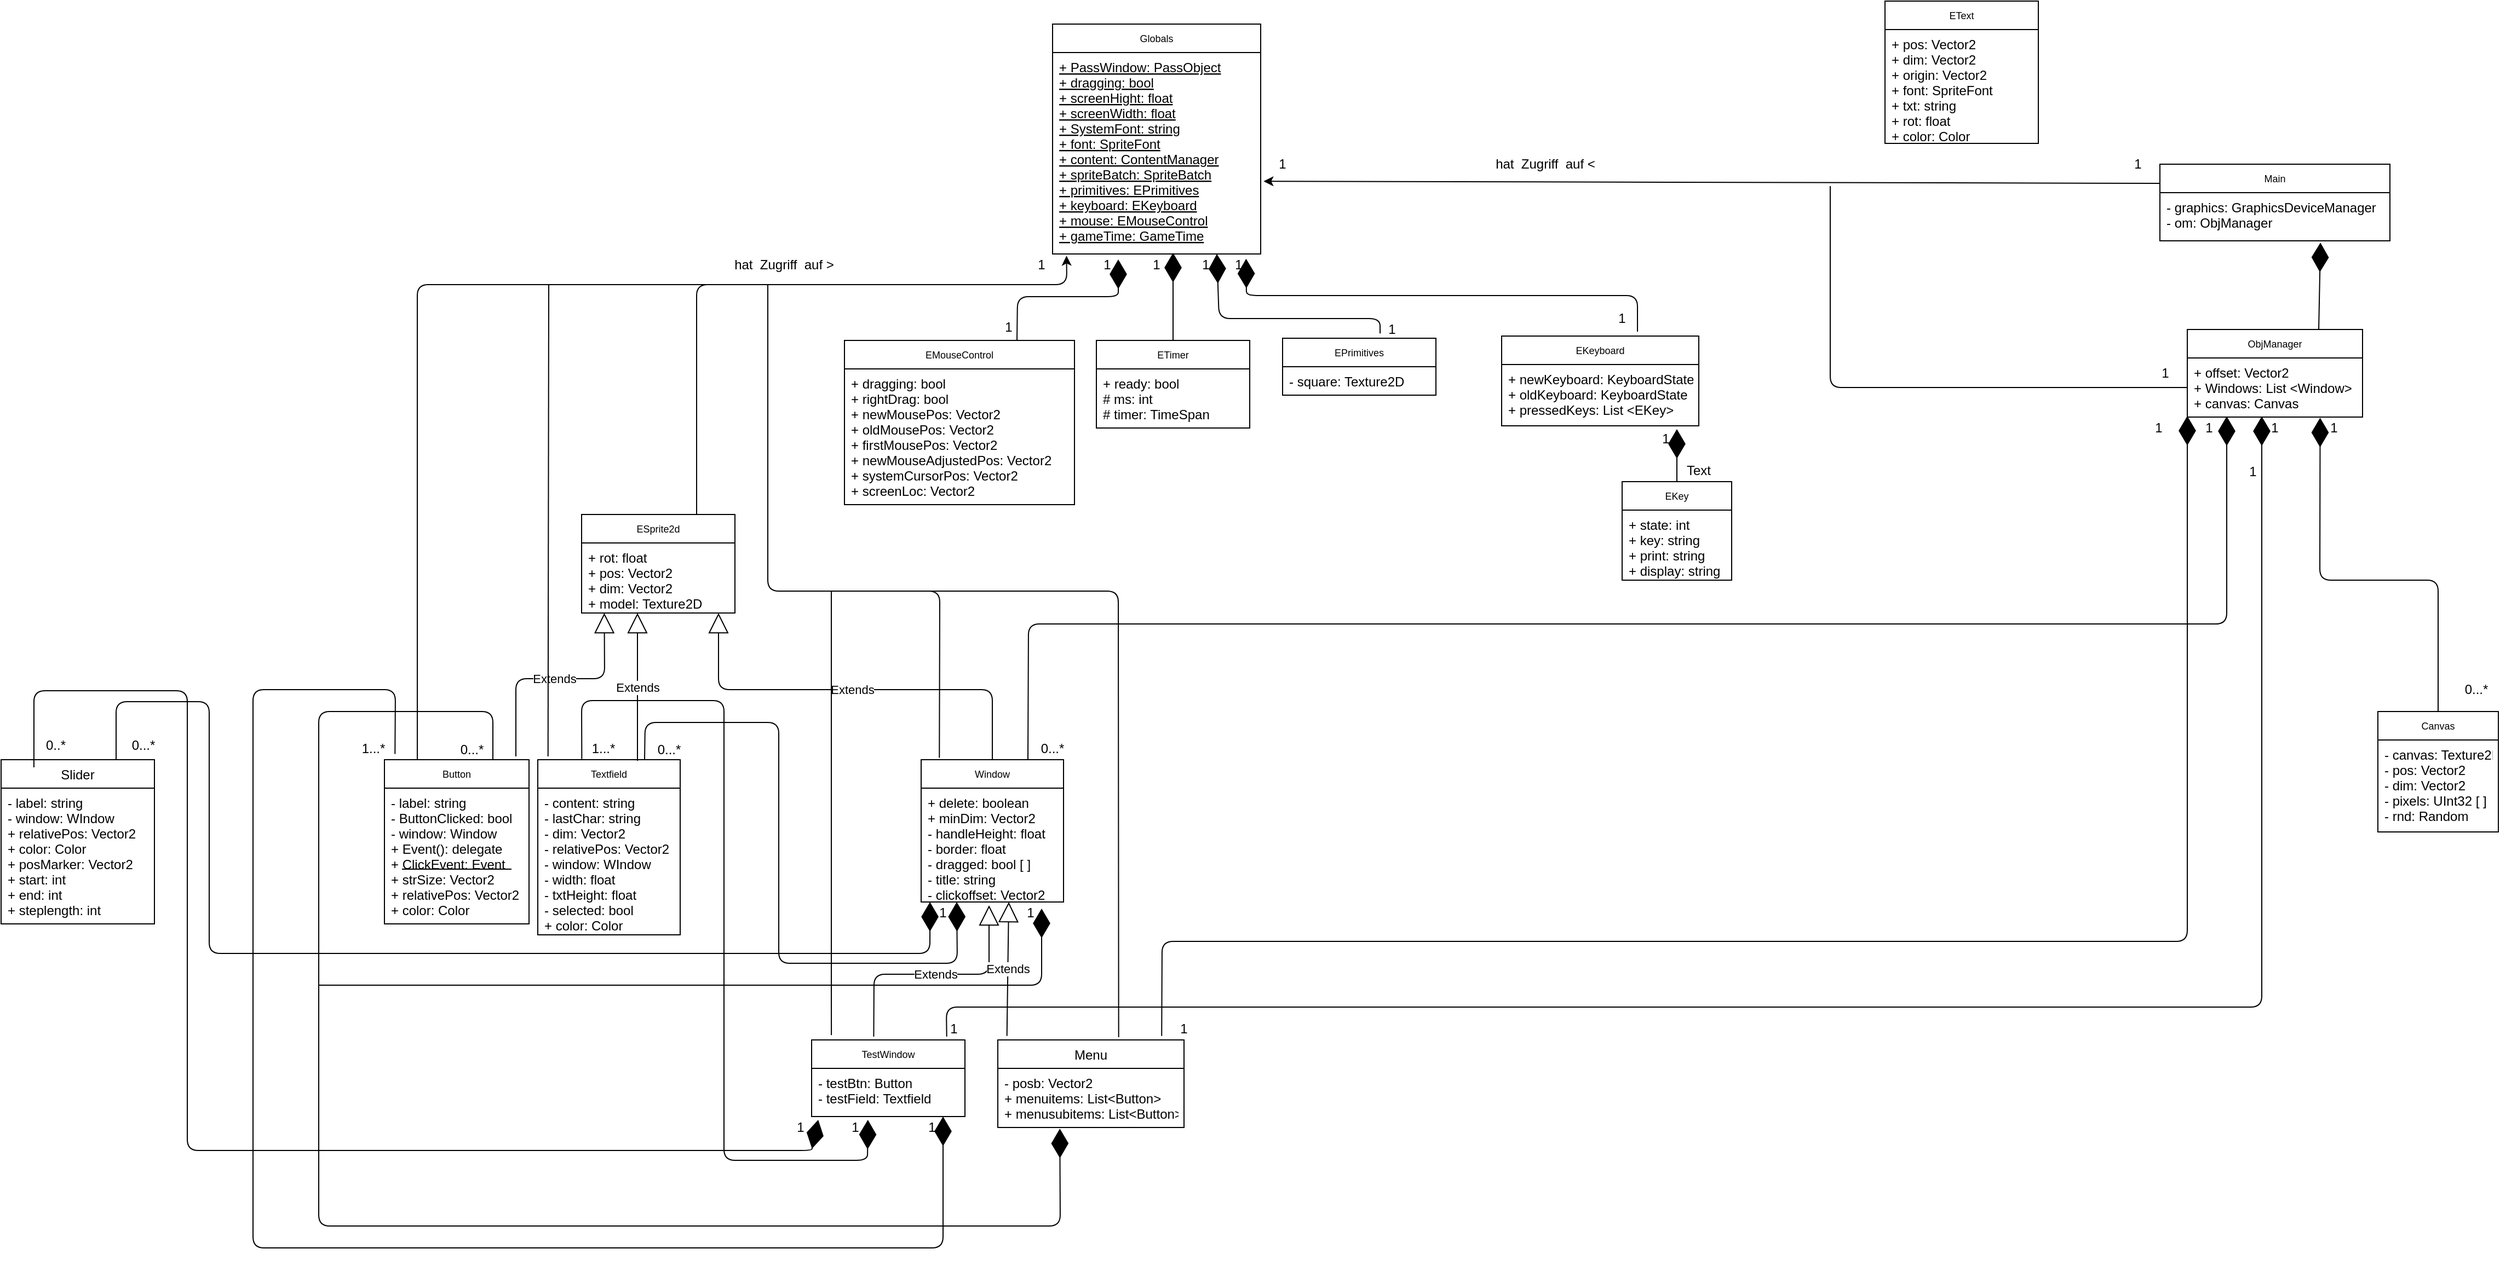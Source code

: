 <mxfile version="14.2.9" type="github">
  <diagram id="1WhY08_LQHTo31Xq4LZV" name="Page-1">
    <mxGraphModel dx="2762" dy="456" grid="1" gridSize="10" guides="1" tooltips="1" connect="1" arrows="1" fold="1" page="1" pageScale="1" pageWidth="827" pageHeight="1169" math="0" shadow="0">
      <root>
        <mxCell id="0" />
        <mxCell id="1" parent="0" />
        <mxCell id="oMTs-e_EntcNB7B6bXQJ-9" value="ESprite2d" style="swimlane;fontStyle=0;childLayout=stackLayout;horizontal=1;startSize=26;fillColor=none;horizontalStack=0;resizeParent=1;resizeParentMax=0;resizeLast=0;collapsible=1;marginBottom=0;fontSize=9;" parent="1" vertex="1">
          <mxGeometry x="-420" y="479" width="140" height="90" as="geometry" />
        </mxCell>
        <mxCell id="oMTs-e_EntcNB7B6bXQJ-10" value="+ rot: float&#xa;+ pos: Vector2&#xa;+ dim: Vector2&#xa;+ model: Texture2D&#xa;" style="text;strokeColor=none;fillColor=none;align=left;verticalAlign=top;spacingLeft=4;spacingRight=4;overflow=hidden;rotatable=0;points=[[0,0.5],[1,0.5]];portConstraint=eastwest;" parent="oMTs-e_EntcNB7B6bXQJ-9" vertex="1">
          <mxGeometry y="26" width="140" height="64" as="geometry" />
        </mxCell>
        <mxCell id="oMTs-e_EntcNB7B6bXQJ-13" value="EPrimitives" style="swimlane;fontStyle=0;childLayout=stackLayout;horizontal=1;startSize=26;fillColor=none;horizontalStack=0;resizeParent=1;resizeParentMax=0;resizeLast=0;collapsible=1;marginBottom=0;fontSize=9;" parent="1" vertex="1">
          <mxGeometry x="220" y="318" width="140" height="52" as="geometry" />
        </mxCell>
        <mxCell id="oMTs-e_EntcNB7B6bXQJ-14" value="- square: Texture2D&#xa;" style="text;strokeColor=none;fillColor=none;align=left;verticalAlign=top;spacingLeft=4;spacingRight=4;overflow=hidden;rotatable=0;points=[[0,0.5],[1,0.5]];portConstraint=eastwest;" parent="oMTs-e_EntcNB7B6bXQJ-13" vertex="1">
          <mxGeometry y="26" width="140" height="26" as="geometry" />
        </mxCell>
        <mxCell id="oMTs-e_EntcNB7B6bXQJ-22" value="EText" style="swimlane;fontStyle=0;childLayout=stackLayout;horizontal=1;startSize=26;fillColor=none;horizontalStack=0;resizeParent=1;resizeParentMax=0;resizeLast=0;collapsible=1;marginBottom=0;fontSize=9;" parent="1" vertex="1">
          <mxGeometry x="770" y="10" width="140" height="130" as="geometry" />
        </mxCell>
        <mxCell id="oMTs-e_EntcNB7B6bXQJ-23" value="+ pos: Vector2&#xa;+ dim: Vector2&#xa;+ origin: Vector2&#xa;+ font: SpriteFont&#xa;+ txt: string&#xa;+ rot: float&#xa;+ color: Color&#xa;" style="text;strokeColor=none;fillColor=none;align=left;verticalAlign=top;spacingLeft=4;spacingRight=4;overflow=hidden;rotatable=0;points=[[0,0.5],[1,0.5]];portConstraint=eastwest;" parent="oMTs-e_EntcNB7B6bXQJ-22" vertex="1">
          <mxGeometry y="26" width="140" height="104" as="geometry" />
        </mxCell>
        <mxCell id="oMTs-e_EntcNB7B6bXQJ-26" value="ETimer" style="swimlane;fontStyle=0;childLayout=stackLayout;horizontal=1;startSize=26;fillColor=none;horizontalStack=0;resizeParent=1;resizeParentMax=0;resizeLast=0;collapsible=1;marginBottom=0;fontSize=9;" parent="1" vertex="1">
          <mxGeometry x="50" y="320" width="140" height="80" as="geometry" />
        </mxCell>
        <mxCell id="oMTs-e_EntcNB7B6bXQJ-27" value="+ ready: bool&#xa;# ms: int&#xa;# timer: TimeSpan&#xa;" style="text;strokeColor=none;fillColor=none;align=left;verticalAlign=top;spacingLeft=4;spacingRight=4;overflow=hidden;rotatable=0;points=[[0,0.5],[1,0.5]];portConstraint=eastwest;" parent="oMTs-e_EntcNB7B6bXQJ-26" vertex="1">
          <mxGeometry y="26" width="140" height="54" as="geometry" />
        </mxCell>
        <mxCell id="oMTs-e_EntcNB7B6bXQJ-31" value="Globals" style="swimlane;fontStyle=0;childLayout=stackLayout;horizontal=1;startSize=26;fillColor=none;horizontalStack=0;resizeParent=1;resizeParentMax=0;resizeLast=0;collapsible=1;marginBottom=0;fontSize=9;" parent="1" vertex="1">
          <mxGeometry x="10" y="31" width="190" height="210" as="geometry" />
        </mxCell>
        <mxCell id="oMTs-e_EntcNB7B6bXQJ-32" value="+ PassWindow: PassObject&#xa;+ dragging: bool&#xa;+ screenHight: float&#xa;+ screenWidth: float&#xa;+ SystemFont: string&#xa;+ font: SpriteFont&#xa;+ content: ContentManager&#xa;+ spriteBatch: SpriteBatch&#xa;+ primitives: EPrimitives&#xa;+ keyboard: EKeyboard&#xa;+ mouse: EMouseControl&#xa;+ gameTime: GameTime&#xa;&#xa;&#xa;" style="text;strokeColor=none;fillColor=none;align=left;verticalAlign=top;spacingLeft=4;spacingRight=4;overflow=hidden;rotatable=0;points=[[0,0.5],[1,0.5]];portConstraint=eastwest;fontStyle=4" parent="oMTs-e_EntcNB7B6bXQJ-31" vertex="1">
          <mxGeometry y="26" width="190" height="184" as="geometry" />
        </mxCell>
        <mxCell id="oMTs-e_EntcNB7B6bXQJ-34" value="EKeyboard" style="swimlane;fontStyle=0;childLayout=stackLayout;horizontal=1;startSize=26;fillColor=none;horizontalStack=0;resizeParent=1;resizeParentMax=0;resizeLast=0;collapsible=1;marginBottom=0;fontSize=9;" parent="1" vertex="1">
          <mxGeometry x="420" y="316" width="180" height="82" as="geometry" />
        </mxCell>
        <mxCell id="oMTs-e_EntcNB7B6bXQJ-35" value="+ newKeyboard: KeyboardState&#xa;+ oldKeyboard: KeyboardState&#xa;+ pressedKeys: List &lt;EKey&gt;&#xa;&#xa;" style="text;strokeColor=none;fillColor=none;align=left;verticalAlign=top;spacingLeft=4;spacingRight=4;overflow=hidden;rotatable=0;points=[[0,0.5],[1,0.5]];portConstraint=eastwest;" parent="oMTs-e_EntcNB7B6bXQJ-34" vertex="1">
          <mxGeometry y="26" width="180" height="56" as="geometry" />
        </mxCell>
        <mxCell id="oMTs-e_EntcNB7B6bXQJ-38" value="EMouseControl" style="swimlane;fontStyle=0;childLayout=stackLayout;horizontal=1;startSize=26;fillColor=none;horizontalStack=0;resizeParent=1;resizeParentMax=0;resizeLast=0;collapsible=1;marginBottom=0;fontSize=9;" parent="1" vertex="1">
          <mxGeometry x="-180" y="320" width="210" height="150" as="geometry" />
        </mxCell>
        <mxCell id="oMTs-e_EntcNB7B6bXQJ-39" value="+ dragging: bool&#xa;+ rightDrag: bool&#xa;+ newMousePos: Vector2&#xa;+ oldMousePos: Vector2&#xa;+ firstMousePos: Vector2&#xa;+ newMouseAdjustedPos: Vector2&#xa;+ systemCursorPos: Vector2&#xa;+ screenLoc: Vector2&#xa;" style="text;strokeColor=none;fillColor=none;align=left;verticalAlign=top;spacingLeft=4;spacingRight=4;overflow=hidden;rotatable=0;points=[[0,0.5],[1,0.5]];portConstraint=eastwest;" parent="oMTs-e_EntcNB7B6bXQJ-38" vertex="1">
          <mxGeometry y="26" width="210" height="124" as="geometry" />
        </mxCell>
        <mxCell id="oMTs-e_EntcNB7B6bXQJ-42" value="EKey" style="swimlane;fontStyle=0;childLayout=stackLayout;horizontal=1;startSize=26;fillColor=none;horizontalStack=0;resizeParent=1;resizeParentMax=0;resizeLast=0;collapsible=1;marginBottom=0;fontSize=9;" parent="1" vertex="1">
          <mxGeometry x="530" y="449" width="100" height="90" as="geometry" />
        </mxCell>
        <mxCell id="oMTs-e_EntcNB7B6bXQJ-43" value="+ state: int&#xa;+ key: string&#xa;+ print: string&#xa;+ display: string&#xa;" style="text;strokeColor=none;fillColor=none;align=left;verticalAlign=top;spacingLeft=4;spacingRight=4;overflow=hidden;rotatable=0;points=[[0,0.5],[1,0.5]];portConstraint=eastwest;" parent="oMTs-e_EntcNB7B6bXQJ-42" vertex="1">
          <mxGeometry y="26" width="100" height="64" as="geometry" />
        </mxCell>
        <mxCell id="oMTs-e_EntcNB7B6bXQJ-46" value="Button" style="swimlane;fontStyle=0;childLayout=stackLayout;horizontal=1;startSize=26;fillColor=none;horizontalStack=0;resizeParent=1;resizeParentMax=0;resizeLast=0;collapsible=1;marginBottom=0;fontSize=9;" parent="1" vertex="1">
          <mxGeometry x="-600" y="703" width="132" height="150" as="geometry" />
        </mxCell>
        <mxCell id="oMTs-e_EntcNB7B6bXQJ-52" value="" style="endArrow=none;html=1;fontSize=9;" parent="oMTs-e_EntcNB7B6bXQJ-46" edge="1">
          <mxGeometry width="50" height="50" relative="1" as="geometry">
            <mxPoint x="116" y="100" as="sourcePoint" />
            <mxPoint x="16" y="100" as="targetPoint" />
          </mxGeometry>
        </mxCell>
        <mxCell id="oMTs-e_EntcNB7B6bXQJ-49" value="- label: string&#xa;- ButtonClicked: bool&#xa;- window: Window&#xa;+ Event(): delegate&#xa;+ ClickEvent: Event&#xa;+ strSize: Vector2&#xa;+ relativePos: Vector2&#xa;+ color: Color&#xa;" style="text;strokeColor=none;fillColor=none;align=left;verticalAlign=top;spacingLeft=4;spacingRight=4;overflow=hidden;rotatable=0;points=[[0,0.5],[1,0.5]];portConstraint=eastwest;fontStyle=0" parent="oMTs-e_EntcNB7B6bXQJ-46" vertex="1">
          <mxGeometry y="26" width="132" height="124" as="geometry" />
        </mxCell>
        <mxCell id="oMTs-e_EntcNB7B6bXQJ-53" value="Window" style="swimlane;fontStyle=0;childLayout=stackLayout;horizontal=1;startSize=26;fillColor=none;horizontalStack=0;resizeParent=1;resizeParentMax=0;resizeLast=0;collapsible=1;marginBottom=0;fontSize=9;" parent="1" vertex="1">
          <mxGeometry x="-110" y="703" width="130" height="130" as="geometry" />
        </mxCell>
        <mxCell id="oMTs-e_EntcNB7B6bXQJ-56" value="+ delete: boolean&#xa;+ minDim: Vector2&#xa;- handleHeight: float&#xa;- border: float&#xa;- dragged: bool [ ]&#xa;- title: string&#xa;- clickoffset: Vector2&#xa;" style="text;strokeColor=none;fillColor=none;align=left;verticalAlign=top;spacingLeft=4;spacingRight=4;overflow=hidden;rotatable=0;points=[[0,0.5],[1,0.5]];portConstraint=eastwest;" parent="oMTs-e_EntcNB7B6bXQJ-53" vertex="1">
          <mxGeometry y="26" width="130" height="104" as="geometry" />
        </mxCell>
        <mxCell id="oMTs-e_EntcNB7B6bXQJ-57" value="Textfield" style="swimlane;fontStyle=0;childLayout=stackLayout;horizontal=1;startSize=26;fillColor=none;horizontalStack=0;resizeParent=1;resizeParentMax=0;resizeLast=0;collapsible=1;marginBottom=0;fontSize=9;" parent="1" vertex="1">
          <mxGeometry x="-460" y="703" width="130" height="160" as="geometry" />
        </mxCell>
        <mxCell id="oMTs-e_EntcNB7B6bXQJ-58" value="- content: string&#xa;- lastChar: string&#xa;- dim: Vector2&#xa;- relativePos: Vector2&#xa;- window: WIndow&#xa;- width: float&#xa;- txtHeight: float&#xa;- selected: bool&#xa;+ color: Color" style="text;strokeColor=none;fillColor=none;align=left;verticalAlign=top;spacingLeft=4;spacingRight=4;overflow=hidden;rotatable=0;points=[[0,0.5],[1,0.5]];portConstraint=eastwest;" parent="oMTs-e_EntcNB7B6bXQJ-57" vertex="1">
          <mxGeometry y="26" width="130" height="134" as="geometry" />
        </mxCell>
        <mxCell id="oMTs-e_EntcNB7B6bXQJ-65" value="Canvas" style="swimlane;fontStyle=0;childLayout=stackLayout;horizontal=1;startSize=26;fillColor=none;horizontalStack=0;resizeParent=1;resizeParentMax=0;resizeLast=0;collapsible=1;marginBottom=0;fontSize=9;" parent="1" vertex="1">
          <mxGeometry x="1220" y="659" width="110" height="110" as="geometry" />
        </mxCell>
        <mxCell id="oMTs-e_EntcNB7B6bXQJ-68" value="- canvas: Texture2D&#xa;- pos: Vector2&#xa;- dim: Vector2&#xa;- pixels: UInt32 [ ]&#xa;- rnd: Random&#xa; " style="text;strokeColor=none;fillColor=none;align=left;verticalAlign=top;spacingLeft=4;spacingRight=4;overflow=hidden;rotatable=0;points=[[0,0.5],[1,0.5]];portConstraint=eastwest;" parent="oMTs-e_EntcNB7B6bXQJ-65" vertex="1">
          <mxGeometry y="26" width="110" height="84" as="geometry" />
        </mxCell>
        <mxCell id="oMTs-e_EntcNB7B6bXQJ-70" value="TestWindow" style="swimlane;fontStyle=0;childLayout=stackLayout;horizontal=1;startSize=26;fillColor=none;horizontalStack=0;resizeParent=1;resizeParentMax=0;resizeLast=0;collapsible=1;marginBottom=0;fontSize=9;" parent="1" vertex="1">
          <mxGeometry x="-210" y="959" width="140" height="70" as="geometry" />
        </mxCell>
        <mxCell id="oMTs-e_EntcNB7B6bXQJ-71" value="- testBtn: Button&#xa;- testField: Textfield&#xa;" style="text;strokeColor=none;fillColor=none;align=left;verticalAlign=top;spacingLeft=4;spacingRight=4;overflow=hidden;rotatable=0;points=[[0,0.5],[1,0.5]];portConstraint=eastwest;" parent="oMTs-e_EntcNB7B6bXQJ-70" vertex="1">
          <mxGeometry y="26" width="140" height="44" as="geometry" />
        </mxCell>
        <mxCell id="oMTs-e_EntcNB7B6bXQJ-74" value="ObjManager" style="swimlane;fontStyle=0;childLayout=stackLayout;horizontal=1;startSize=26;fillColor=none;horizontalStack=0;resizeParent=1;resizeParentMax=0;resizeLast=0;collapsible=1;marginBottom=0;fontSize=9;" parent="1" vertex="1">
          <mxGeometry x="1046" y="310" width="160" height="80" as="geometry" />
        </mxCell>
        <mxCell id="oMTs-e_EntcNB7B6bXQJ-75" value="+ offset: Vector2&#xa;+ Windows: List &lt;Window&gt;&#xa;+ canvas: Canvas&#xa;" style="text;strokeColor=none;fillColor=none;align=left;verticalAlign=top;spacingLeft=4;spacingRight=4;overflow=hidden;rotatable=0;points=[[0,0.5],[1,0.5]];portConstraint=eastwest;" parent="oMTs-e_EntcNB7B6bXQJ-74" vertex="1">
          <mxGeometry y="26" width="160" height="54" as="geometry" />
        </mxCell>
        <mxCell id="oMTs-e_EntcNB7B6bXQJ-78" value="Main" style="swimlane;fontStyle=0;childLayout=stackLayout;horizontal=1;startSize=26;fillColor=none;horizontalStack=0;resizeParent=1;resizeParentMax=0;resizeLast=0;collapsible=1;marginBottom=0;fontSize=9;" parent="1" vertex="1">
          <mxGeometry x="1021" y="159" width="210" height="70" as="geometry" />
        </mxCell>
        <mxCell id="oMTs-e_EntcNB7B6bXQJ-81" value="- graphics: GraphicsDeviceManager&#xa;- om: ObjManager" style="text;strokeColor=none;fillColor=none;align=left;verticalAlign=top;spacingLeft=4;spacingRight=4;overflow=hidden;rotatable=0;points=[[0,0.5],[1,0.5]];portConstraint=eastwest;" parent="oMTs-e_EntcNB7B6bXQJ-78" vertex="1">
          <mxGeometry y="26" width="210" height="44" as="geometry" />
        </mxCell>
        <mxCell id="8yuUoWHYda7rtjH7de3u-8" value="" style="endArrow=diamondThin;endFill=1;endSize=24;html=1;exitX=0.5;exitY=0;exitDx=0;exitDy=0;" parent="1" source="oMTs-e_EntcNB7B6bXQJ-42" edge="1">
          <mxGeometry width="160" relative="1" as="geometry">
            <mxPoint x="195" y="520" as="sourcePoint" />
            <mxPoint x="580" y="401" as="targetPoint" />
            <Array as="points" />
          </mxGeometry>
        </mxCell>
        <mxCell id="8yuUoWHYda7rtjH7de3u-14" value="" style="endArrow=diamondThin;endFill=1;endSize=24;html=1;entryX=0.758;entryY=1.012;entryDx=0;entryDy=0;entryPerimeter=0;exitX=0.5;exitY=0;exitDx=0;exitDy=0;" parent="1" source="oMTs-e_EntcNB7B6bXQJ-65" target="oMTs-e_EntcNB7B6bXQJ-75" edge="1">
          <mxGeometry width="160" relative="1" as="geometry">
            <mxPoint x="770" y="669" as="sourcePoint" />
            <mxPoint x="450" y="499" as="targetPoint" />
            <Array as="points">
              <mxPoint x="1275" y="539" />
              <mxPoint x="1167" y="539" />
            </Array>
          </mxGeometry>
        </mxCell>
        <mxCell id="8yuUoWHYda7rtjH7de3u-19" value="" style="endArrow=diamondThin;endFill=1;endSize=24;html=1;exitX=0.75;exitY=0;exitDx=0;exitDy=0;entryX=0.225;entryY=0.988;entryDx=0;entryDy=0;entryPerimeter=0;" parent="1" source="oMTs-e_EntcNB7B6bXQJ-53" target="oMTs-e_EntcNB7B6bXQJ-75" edge="1">
          <mxGeometry width="160" relative="1" as="geometry">
            <mxPoint x="100" y="749" as="sourcePoint" />
            <mxPoint x="260" y="749" as="targetPoint" />
            <Array as="points">
              <mxPoint x="-12" y="579" />
              <mxPoint x="1082" y="579" />
            </Array>
          </mxGeometry>
        </mxCell>
        <mxCell id="8yuUoWHYda7rtjH7de3u-21" value="" style="endArrow=diamondThin;endFill=1;endSize=24;html=1;entryX=0.25;entryY=1;entryDx=0;entryDy=0;exitX=0.75;exitY=0;exitDx=0;exitDy=0;" parent="1" source="oMTs-e_EntcNB7B6bXQJ-57" target="oMTs-e_EntcNB7B6bXQJ-53" edge="1">
          <mxGeometry width="160" relative="1" as="geometry">
            <mxPoint x="-300" y="899" as="sourcePoint" />
            <mxPoint x="-140" y="899" as="targetPoint" />
            <Array as="points">
              <mxPoint x="-362" y="669" />
              <mxPoint x="-240" y="669" />
              <mxPoint x="-240" y="889" />
              <mxPoint x="-77" y="889" />
            </Array>
          </mxGeometry>
        </mxCell>
        <mxCell id="8yuUoWHYda7rtjH7de3u-22" value="" style="endArrow=diamondThin;endFill=1;endSize=24;html=1;entryX=0.367;entryY=1.068;entryDx=0;entryDy=0;entryPerimeter=0;exitX=0.309;exitY=-0.004;exitDx=0;exitDy=0;exitPerimeter=0;" parent="1" source="oMTs-e_EntcNB7B6bXQJ-57" target="oMTs-e_EntcNB7B6bXQJ-71" edge="1">
          <mxGeometry width="160" relative="1" as="geometry">
            <mxPoint x="-290" y="649" as="sourcePoint" />
            <mxPoint x="-230" y="989" as="targetPoint" />
            <Array as="points">
              <mxPoint x="-420" y="649" />
              <mxPoint x="-290" y="649" />
              <mxPoint x="-290" y="1069" />
              <mxPoint x="-159" y="1069" />
            </Array>
          </mxGeometry>
        </mxCell>
        <mxCell id="8yuUoWHYda7rtjH7de3u-23" value="" style="endArrow=diamondThin;endFill=1;endSize=24;html=1;entryX=0.333;entryY=1.02;entryDx=0;entryDy=0;entryPerimeter=0;exitX=0.75;exitY=0;exitDx=0;exitDy=0;" parent="1" source="oMTs-e_EntcNB7B6bXQJ-46" target="1zlHRWSW7twrEcBegud7-52" edge="1">
          <mxGeometry width="160" relative="1" as="geometry">
            <mxPoint x="-10" y="1149" as="sourcePoint" />
            <mxPoint x="50" y="979" as="targetPoint" />
            <Array as="points">
              <mxPoint x="-501" y="659" />
              <mxPoint x="-660" y="659" />
              <mxPoint x="-660" y="1129" />
              <mxPoint x="-91" y="1129" />
              <mxPoint x="17" y="1129" />
            </Array>
          </mxGeometry>
        </mxCell>
        <mxCell id="8yuUoWHYda7rtjH7de3u-25" value="" style="endArrow=diamondThin;endFill=1;endSize=24;html=1;" parent="1" edge="1">
          <mxGeometry width="160" relative="1" as="geometry">
            <mxPoint x="-660" y="909" as="sourcePoint" />
            <mxPoint y="839" as="targetPoint" />
            <Array as="points">
              <mxPoint y="909" />
            </Array>
          </mxGeometry>
        </mxCell>
        <mxCell id="8yuUoWHYda7rtjH7de3u-26" value="" style="endArrow=diamondThin;endFill=1;endSize=24;html=1;exitX=0.881;exitY=-0.043;exitDx=0;exitDy=0;exitPerimeter=0;entryX=0.425;entryY=0.988;entryDx=0;entryDy=0;entryPerimeter=0;" parent="1" source="oMTs-e_EntcNB7B6bXQJ-70" target="oMTs-e_EntcNB7B6bXQJ-75" edge="1">
          <mxGeometry width="160" relative="1" as="geometry">
            <mxPoint x="-110" y="619" as="sourcePoint" />
            <mxPoint x="560" y="479" as="targetPoint" />
            <Array as="points">
              <mxPoint x="-87" y="929" />
              <mxPoint x="280" y="929" />
              <mxPoint x="1114" y="929" />
              <mxPoint x="1114" y="589" />
            </Array>
          </mxGeometry>
        </mxCell>
        <mxCell id="8yuUoWHYda7rtjH7de3u-27" value="" style="endArrow=diamondThin;endFill=1;endSize=24;html=1;entryX=0.698;entryY=1.038;entryDx=0;entryDy=0;entryPerimeter=0;exitX=0.75;exitY=0;exitDx=0;exitDy=0;" parent="1" source="oMTs-e_EntcNB7B6bXQJ-74" target="oMTs-e_EntcNB7B6bXQJ-81" edge="1">
          <mxGeometry width="160" relative="1" as="geometry">
            <mxPoint x="1134" y="304" as="sourcePoint" />
            <mxPoint x="1176" y="159" as="targetPoint" />
          </mxGeometry>
        </mxCell>
        <mxCell id="8yuUoWHYda7rtjH7de3u-28" value="" style="endArrow=diamondThin;endFill=1;endSize=24;html=1;exitX=0.75;exitY=0;exitDx=0;exitDy=0;" parent="1" source="oMTs-e_EntcNB7B6bXQJ-38" edge="1">
          <mxGeometry width="160" relative="1" as="geometry">
            <mxPoint x="-40" y="240" as="sourcePoint" />
            <mxPoint x="70" y="246" as="targetPoint" />
            <Array as="points">
              <mxPoint x="-22" y="280" />
              <mxPoint x="70" y="280" />
            </Array>
          </mxGeometry>
        </mxCell>
        <mxCell id="8yuUoWHYda7rtjH7de3u-29" value="" style="endArrow=diamondThin;endFill=1;endSize=24;html=1;exitX=0.5;exitY=0;exitDx=0;exitDy=0;" parent="1" source="oMTs-e_EntcNB7B6bXQJ-26" edge="1">
          <mxGeometry width="160" relative="1" as="geometry">
            <mxPoint x="-40" y="240" as="sourcePoint" />
            <mxPoint x="120" y="240" as="targetPoint" />
          </mxGeometry>
        </mxCell>
        <mxCell id="1zlHRWSW7twrEcBegud7-1" value="Extends" style="endArrow=block;endSize=16;endFill=0;html=1;" parent="1" edge="1">
          <mxGeometry width="160" relative="1" as="geometry">
            <mxPoint x="-369" y="704" as="sourcePoint" />
            <mxPoint x="-369" y="569" as="targetPoint" />
          </mxGeometry>
        </mxCell>
        <mxCell id="1zlHRWSW7twrEcBegud7-2" value="Extends" style="endArrow=block;endSize=16;endFill=0;html=1;exitX=0.5;exitY=0;exitDx=0;exitDy=0;" parent="1" source="oMTs-e_EntcNB7B6bXQJ-53" edge="1">
          <mxGeometry width="160" relative="1" as="geometry">
            <mxPoint x="-130" y="649" as="sourcePoint" />
            <mxPoint x="-295" y="569" as="targetPoint" />
            <Array as="points">
              <mxPoint x="-45" y="639" />
              <mxPoint x="-295" y="639" />
            </Array>
          </mxGeometry>
        </mxCell>
        <mxCell id="1zlHRWSW7twrEcBegud7-3" value="Extends" style="endArrow=block;endSize=16;endFill=0;html=1;entryX=0.148;entryY=1;entryDx=0;entryDy=0;entryPerimeter=0;" parent="1" target="oMTs-e_EntcNB7B6bXQJ-10" edge="1">
          <mxGeometry width="160" relative="1" as="geometry">
            <mxPoint x="-480" y="700" as="sourcePoint" />
            <mxPoint x="30" y="649" as="targetPoint" />
            <Array as="points">
              <mxPoint x="-480" y="629" />
              <mxPoint x="-399" y="629" />
            </Array>
          </mxGeometry>
        </mxCell>
        <mxCell id="1zlHRWSW7twrEcBegud7-8" value="Extends" style="endArrow=block;endSize=16;endFill=0;html=1;exitX=0.405;exitY=-0.043;exitDx=0;exitDy=0;exitPerimeter=0;entryX=0.477;entryY=1.029;entryDx=0;entryDy=0;entryPerimeter=0;" parent="1" source="oMTs-e_EntcNB7B6bXQJ-70" target="oMTs-e_EntcNB7B6bXQJ-56" edge="1">
          <mxGeometry width="160" relative="1" as="geometry">
            <mxPoint x="-40" y="849" as="sourcePoint" />
            <mxPoint x="-60" y="839" as="targetPoint" />
            <Array as="points">
              <mxPoint x="-153" y="899" />
              <mxPoint x="-48" y="899" />
            </Array>
          </mxGeometry>
        </mxCell>
        <mxCell id="1zlHRWSW7twrEcBegud7-11" value="" style="endArrow=diamondThin;endFill=1;endSize=24;html=1;entryX=0.93;entryY=1.024;entryDx=0;entryDy=0;entryPerimeter=0;exitX=0.689;exitY=-0.049;exitDx=0;exitDy=0;exitPerimeter=0;" parent="1" source="oMTs-e_EntcNB7B6bXQJ-34" target="oMTs-e_EntcNB7B6bXQJ-32" edge="1">
          <mxGeometry width="160" relative="1" as="geometry">
            <mxPoint x="550" y="259" as="sourcePoint" />
            <mxPoint x="710" y="259" as="targetPoint" />
            <Array as="points">
              <mxPoint x="544" y="279" />
              <mxPoint x="187" y="279" />
            </Array>
          </mxGeometry>
        </mxCell>
        <mxCell id="1zlHRWSW7twrEcBegud7-12" value="" style="endArrow=classic;html=1;exitX=0;exitY=0.25;exitDx=0;exitDy=0;entryX=1.014;entryY=0.639;entryDx=0;entryDy=0;entryPerimeter=0;" parent="1" source="oMTs-e_EntcNB7B6bXQJ-78" target="oMTs-e_EntcNB7B6bXQJ-32" edge="1">
          <mxGeometry width="50" height="50" relative="1" as="geometry">
            <mxPoint x="600" y="329" as="sourcePoint" />
            <mxPoint x="210" y="177" as="targetPoint" />
          </mxGeometry>
        </mxCell>
        <mxCell id="1zlHRWSW7twrEcBegud7-13" value="" style="endArrow=classic;html=1;entryX=0.067;entryY=1.009;entryDx=0;entryDy=0;entryPerimeter=0;exitX=0.75;exitY=0;exitDx=0;exitDy=0;" parent="1" source="oMTs-e_EntcNB7B6bXQJ-9" target="oMTs-e_EntcNB7B6bXQJ-32" edge="1">
          <mxGeometry width="50" height="50" relative="1" as="geometry">
            <mxPoint x="60" y="479" as="sourcePoint" />
            <mxPoint x="110" y="429" as="targetPoint" />
            <Array as="points">
              <mxPoint x="-315" y="269" />
              <mxPoint x="23" y="269" />
            </Array>
          </mxGeometry>
        </mxCell>
        <mxCell id="1zlHRWSW7twrEcBegud7-14" value="" style="endArrow=none;html=1;exitX=0.072;exitY=-0.019;exitDx=0;exitDy=0;exitPerimeter=0;" parent="1" source="oMTs-e_EntcNB7B6bXQJ-57" edge="1">
          <mxGeometry width="50" height="50" relative="1" as="geometry">
            <mxPoint x="60" y="479" as="sourcePoint" />
            <mxPoint x="-450" y="269" as="targetPoint" />
          </mxGeometry>
        </mxCell>
        <mxCell id="1zlHRWSW7twrEcBegud7-15" value="" style="endArrow=none;html=1;" parent="1" edge="1">
          <mxGeometry width="50" height="50" relative="1" as="geometry">
            <mxPoint x="-570" y="703" as="sourcePoint" />
            <mxPoint x="-300" y="269" as="targetPoint" />
            <Array as="points">
              <mxPoint x="-570" y="269" />
            </Array>
          </mxGeometry>
        </mxCell>
        <mxCell id="1zlHRWSW7twrEcBegud7-16" value="" style="endArrow=none;html=1;exitX=0.128;exitY=-0.013;exitDx=0;exitDy=0;exitPerimeter=0;" parent="1" source="oMTs-e_EntcNB7B6bXQJ-53" edge="1">
          <mxGeometry width="50" height="50" relative="1" as="geometry">
            <mxPoint x="60" y="479" as="sourcePoint" />
            <mxPoint x="-250" y="269" as="targetPoint" />
            <Array as="points">
              <mxPoint x="-93" y="549" />
              <mxPoint x="-250" y="549" />
            </Array>
          </mxGeometry>
        </mxCell>
        <mxCell id="1zlHRWSW7twrEcBegud7-17" value="" style="endArrow=none;html=1;exitX=0.129;exitY=-0.062;exitDx=0;exitDy=0;exitPerimeter=0;" parent="1" source="oMTs-e_EntcNB7B6bXQJ-70" edge="1">
          <mxGeometry width="50" height="50" relative="1" as="geometry">
            <mxPoint x="-90" y="929" as="sourcePoint" />
            <mxPoint x="-192" y="549" as="targetPoint" />
            <Array as="points">
              <mxPoint x="-192" y="919" />
            </Array>
          </mxGeometry>
        </mxCell>
        <mxCell id="1zlHRWSW7twrEcBegud7-18" value="" style="endArrow=none;html=1;exitX=0;exitY=0.5;exitDx=0;exitDy=0;" parent="1" source="oMTs-e_EntcNB7B6bXQJ-75" edge="1">
          <mxGeometry width="50" height="50" relative="1" as="geometry">
            <mxPoint x="500" y="319" as="sourcePoint" />
            <mxPoint x="720" y="179" as="targetPoint" />
            <Array as="points">
              <mxPoint x="720" y="363" />
            </Array>
          </mxGeometry>
        </mxCell>
        <mxCell id="1zlHRWSW7twrEcBegud7-19" value="hat&amp;nbsp; Zugriff&amp;nbsp; auf &amp;gt;" style="text;html=1;strokeColor=none;fillColor=none;align=center;verticalAlign=middle;whiteSpace=wrap;rounded=0;" parent="1" vertex="1">
          <mxGeometry x="-330" y="241" width="190" height="20" as="geometry" />
        </mxCell>
        <mxCell id="1zlHRWSW7twrEcBegud7-20" value="hat&amp;nbsp; Zugriff&amp;nbsp; auf &amp;lt;" style="text;html=1;strokeColor=none;fillColor=none;align=center;verticalAlign=middle;whiteSpace=wrap;rounded=0;" parent="1" vertex="1">
          <mxGeometry x="390" y="149" width="140" height="20" as="geometry" />
        </mxCell>
        <mxCell id="1zlHRWSW7twrEcBegud7-21" value="1" style="text;html=1;strokeColor=none;fillColor=none;align=center;verticalAlign=middle;whiteSpace=wrap;rounded=0;" parent="1" vertex="1">
          <mxGeometry x="40" y="241" width="40" height="20" as="geometry" />
        </mxCell>
        <mxCell id="1zlHRWSW7twrEcBegud7-22" value="1" style="text;html=1;strokeColor=none;fillColor=none;align=center;verticalAlign=middle;whiteSpace=wrap;rounded=0;" parent="1" vertex="1">
          <mxGeometry x="85" y="241" width="40" height="20" as="geometry" />
        </mxCell>
        <mxCell id="1zlHRWSW7twrEcBegud7-23" value="1" style="text;html=1;strokeColor=none;fillColor=none;align=center;verticalAlign=middle;whiteSpace=wrap;rounded=0;" parent="1" vertex="1">
          <mxGeometry x="130" y="241" width="40" height="20" as="geometry" />
        </mxCell>
        <mxCell id="1zlHRWSW7twrEcBegud7-24" value="" style="endArrow=diamondThin;endFill=1;endSize=24;html=1;exitX=0.636;exitY=-0.083;exitDx=0;exitDy=0;exitPerimeter=0;entryX=0.75;entryY=0;entryDx=0;entryDy=0;" parent="1" source="oMTs-e_EntcNB7B6bXQJ-13" target="1zlHRWSW7twrEcBegud7-23" edge="1">
          <mxGeometry width="160" relative="1" as="geometry">
            <mxPoint x="309.04" y="313.684" as="sourcePoint" />
            <mxPoint x="162.38" y="244.312" as="targetPoint" />
            <Array as="points">
              <mxPoint x="309" y="300" />
              <mxPoint x="162" y="300" />
            </Array>
          </mxGeometry>
        </mxCell>
        <mxCell id="1zlHRWSW7twrEcBegud7-26" value="1" style="text;html=1;strokeColor=none;fillColor=none;align=center;verticalAlign=middle;whiteSpace=wrap;rounded=0;" parent="1" vertex="1">
          <mxGeometry x="160" y="241" width="40" height="20" as="geometry" />
        </mxCell>
        <mxCell id="1zlHRWSW7twrEcBegud7-27" value="1" style="text;html=1;strokeColor=none;fillColor=none;align=center;verticalAlign=middle;whiteSpace=wrap;rounded=0;" parent="1" vertex="1">
          <mxGeometry x="-50" y="298" width="40" height="20" as="geometry" />
        </mxCell>
        <mxCell id="1zlHRWSW7twrEcBegud7-28" value="1" style="text;html=1;strokeColor=none;fillColor=none;align=center;verticalAlign=middle;whiteSpace=wrap;rounded=0;" parent="1" vertex="1">
          <mxGeometry x="300" y="300" width="40" height="20" as="geometry" />
        </mxCell>
        <mxCell id="1zlHRWSW7twrEcBegud7-29" value="1" style="text;html=1;strokeColor=none;fillColor=none;align=center;verticalAlign=middle;whiteSpace=wrap;rounded=0;" parent="1" vertex="1">
          <mxGeometry x="510" y="290" width="40" height="20" as="geometry" />
        </mxCell>
        <mxCell id="1zlHRWSW7twrEcBegud7-30" value="1" style="text;html=1;strokeColor=none;fillColor=none;align=center;verticalAlign=middle;whiteSpace=wrap;rounded=0;" parent="1" vertex="1">
          <mxGeometry x="-120" y="1029" width="40" height="20" as="geometry" />
        </mxCell>
        <mxCell id="1zlHRWSW7twrEcBegud7-31" value="1" style="text;html=1;strokeColor=none;fillColor=none;align=center;verticalAlign=middle;whiteSpace=wrap;rounded=0;" parent="1" vertex="1">
          <mxGeometry x="-240" y="1029" width="40" height="20" as="geometry" />
        </mxCell>
        <mxCell id="1zlHRWSW7twrEcBegud7-33" value="1" style="text;html=1;strokeColor=none;fillColor=none;align=center;verticalAlign=middle;whiteSpace=wrap;rounded=0;" parent="1" vertex="1">
          <mxGeometry x="-110" y="833" width="40" height="20" as="geometry" />
        </mxCell>
        <mxCell id="1zlHRWSW7twrEcBegud7-34" value="1" style="text;html=1;strokeColor=none;fillColor=none;align=center;verticalAlign=middle;whiteSpace=wrap;rounded=0;" parent="1" vertex="1">
          <mxGeometry x="-30" y="833" width="40" height="20" as="geometry" />
        </mxCell>
        <mxCell id="1zlHRWSW7twrEcBegud7-35" value="0...*" style="text;html=1;strokeColor=none;fillColor=none;align=center;verticalAlign=middle;whiteSpace=wrap;rounded=0;" parent="1" vertex="1">
          <mxGeometry x="-540" y="669" width="40" height="50" as="geometry" />
        </mxCell>
        <mxCell id="1zlHRWSW7twrEcBegud7-36" value="0...*" style="text;html=1;strokeColor=none;fillColor=none;align=center;verticalAlign=middle;whiteSpace=wrap;rounded=0;" parent="1" vertex="1">
          <mxGeometry x="-360" y="669" width="40" height="50" as="geometry" />
        </mxCell>
        <mxCell id="1zlHRWSW7twrEcBegud7-37" value="1" style="text;html=1;strokeColor=none;fillColor=none;align=center;verticalAlign=middle;whiteSpace=wrap;rounded=0;" parent="1" vertex="1">
          <mxGeometry x="1046" y="390" width="40" height="20" as="geometry" />
        </mxCell>
        <mxCell id="1zlHRWSW7twrEcBegud7-38" value="1" style="text;html=1;strokeColor=none;fillColor=none;align=center;verticalAlign=middle;whiteSpace=wrap;rounded=0;" parent="1" vertex="1">
          <mxGeometry x="1106" y="390" width="40" height="20" as="geometry" />
        </mxCell>
        <mxCell id="1zlHRWSW7twrEcBegud7-39" value="1" style="text;html=1;strokeColor=none;fillColor=none;align=center;verticalAlign=middle;whiteSpace=wrap;rounded=0;" parent="1" vertex="1">
          <mxGeometry x="1160" y="390" width="40" height="20" as="geometry" />
        </mxCell>
        <mxCell id="1zlHRWSW7twrEcBegud7-40" value="0...*" style="text;html=1;strokeColor=none;fillColor=none;align=center;verticalAlign=middle;whiteSpace=wrap;rounded=0;" parent="1" vertex="1">
          <mxGeometry x="1290" y="629" width="40" height="20" as="geometry" />
        </mxCell>
        <mxCell id="1zlHRWSW7twrEcBegud7-41" value="&lt;div&gt;0...*&lt;/div&gt;" style="text;html=1;strokeColor=none;fillColor=none;align=center;verticalAlign=middle;whiteSpace=wrap;rounded=0;" parent="1" vertex="1">
          <mxGeometry x="-10" y="683" width="40" height="20" as="geometry" />
        </mxCell>
        <mxCell id="1zlHRWSW7twrEcBegud7-42" value="1" style="text;html=1;strokeColor=none;fillColor=none;align=center;verticalAlign=middle;whiteSpace=wrap;rounded=0;" parent="1" vertex="1">
          <mxGeometry x="-100" y="939" width="40" height="20" as="geometry" />
        </mxCell>
        <mxCell id="1zlHRWSW7twrEcBegud7-43" value="1" style="text;html=1;strokeColor=none;fillColor=none;align=center;verticalAlign=middle;whiteSpace=wrap;rounded=0;" parent="1" vertex="1">
          <mxGeometry x="200" y="149" width="40" height="20" as="geometry" />
        </mxCell>
        <mxCell id="1zlHRWSW7twrEcBegud7-44" value="1" style="text;html=1;strokeColor=none;fillColor=none;align=center;verticalAlign=middle;whiteSpace=wrap;rounded=0;" parent="1" vertex="1">
          <mxGeometry x="981" y="149" width="40" height="20" as="geometry" />
        </mxCell>
        <mxCell id="1zlHRWSW7twrEcBegud7-45" value="1" style="text;html=1;strokeColor=none;fillColor=none;align=center;verticalAlign=middle;whiteSpace=wrap;rounded=0;" parent="1" vertex="1">
          <mxGeometry x="1006" y="340" width="40" height="20" as="geometry" />
        </mxCell>
        <mxCell id="1zlHRWSW7twrEcBegud7-46" value="1" style="text;html=1;strokeColor=none;fillColor=none;align=center;verticalAlign=middle;whiteSpace=wrap;rounded=0;" parent="1" vertex="1">
          <mxGeometry x="-20" y="241" width="40" height="20" as="geometry" />
        </mxCell>
        <mxCell id="1zlHRWSW7twrEcBegud7-47" value="1" style="text;html=1;strokeColor=none;fillColor=none;align=center;verticalAlign=middle;whiteSpace=wrap;rounded=0;" parent="1" vertex="1">
          <mxGeometry x="1086" y="430" width="40" height="20" as="geometry" />
        </mxCell>
        <mxCell id="1zlHRWSW7twrEcBegud7-49" value="1" style="text;html=1;strokeColor=none;fillColor=none;align=center;verticalAlign=middle;whiteSpace=wrap;rounded=0;" parent="1" vertex="1">
          <mxGeometry x="550" y="400" width="40" height="20" as="geometry" />
        </mxCell>
        <mxCell id="1zlHRWSW7twrEcBegud7-50" value="Text" style="text;html=1;strokeColor=none;fillColor=none;align=center;verticalAlign=middle;whiteSpace=wrap;rounded=0;" parent="1" vertex="1">
          <mxGeometry x="580" y="429" width="40" height="20" as="geometry" />
        </mxCell>
        <mxCell id="1zlHRWSW7twrEcBegud7-51" value="Menu" style="swimlane;fontStyle=0;childLayout=stackLayout;horizontal=1;startSize=26;fillColor=none;horizontalStack=0;resizeParent=1;resizeParentMax=0;resizeLast=0;collapsible=1;marginBottom=0;" parent="1" vertex="1">
          <mxGeometry x="-40" y="959" width="170" height="80" as="geometry" />
        </mxCell>
        <mxCell id="1zlHRWSW7twrEcBegud7-52" value="- posb: Vector2&#xa;+ menuitems: List&lt;Button&gt;&#xa;+ menusubitems: List&lt;Button&gt;&#xa;" style="text;strokeColor=none;fillColor=none;align=left;verticalAlign=top;spacingLeft=4;spacingRight=4;overflow=hidden;rotatable=0;points=[[0,0.5],[1,0.5]];portConstraint=eastwest;" parent="1zlHRWSW7twrEcBegud7-51" vertex="1">
          <mxGeometry y="26" width="170" height="54" as="geometry" />
        </mxCell>
        <mxCell id="QiXLV_DS6GV26tMXnlte-5" value="Extends" style="endArrow=block;endSize=16;endFill=0;html=1;exitX=0.049;exitY=-0.046;exitDx=0;exitDy=0;exitPerimeter=0;entryX=0;entryY=0;entryDx=0;entryDy=0;" parent="1" source="1zlHRWSW7twrEcBegud7-51" target="1zlHRWSW7twrEcBegud7-34" edge="1">
          <mxGeometry width="160" relative="1" as="geometry">
            <mxPoint x="70" y="909" as="sourcePoint" />
            <mxPoint x="-30" y="838" as="targetPoint" />
          </mxGeometry>
        </mxCell>
        <mxCell id="QiXLV_DS6GV26tMXnlte-6" value="" style="endArrow=diamondThin;endFill=1;endSize=24;html=1;entryX=0.75;entryY=0;entryDx=0;entryDy=0;exitX=0.073;exitY=-0.035;exitDx=0;exitDy=0;exitPerimeter=0;" parent="1" source="oMTs-e_EntcNB7B6bXQJ-46" target="1zlHRWSW7twrEcBegud7-30" edge="1">
          <mxGeometry width="160" relative="1" as="geometry">
            <mxPoint x="-200" y="909" as="sourcePoint" />
            <mxPoint x="-40" y="909" as="targetPoint" />
            <Array as="points">
              <mxPoint x="-590" y="639" />
              <mxPoint x="-720" y="639" />
              <mxPoint x="-720" y="1149" />
              <mxPoint x="-90" y="1149" />
            </Array>
          </mxGeometry>
        </mxCell>
        <mxCell id="QiXLV_DS6GV26tMXnlte-8" value="1...*" style="text;html=1;strokeColor=none;fillColor=none;align=center;verticalAlign=middle;whiteSpace=wrap;rounded=0;" parent="1" vertex="1">
          <mxGeometry x="-630" y="683" width="40" height="20" as="geometry" />
        </mxCell>
        <mxCell id="QiXLV_DS6GV26tMXnlte-9" value="1...*" style="text;html=1;strokeColor=none;fillColor=none;align=center;verticalAlign=middle;whiteSpace=wrap;rounded=0;" parent="1" vertex="1">
          <mxGeometry x="-420" y="683" width="40" height="20" as="geometry" />
        </mxCell>
        <mxCell id="QiXLV_DS6GV26tMXnlte-13" value="" style="endArrow=diamondThin;endFill=1;endSize=24;html=1;exitX=0.88;exitY=-0.046;exitDx=0;exitDy=0;exitPerimeter=0;" parent="1" source="1zlHRWSW7twrEcBegud7-51" edge="1">
          <mxGeometry width="160" relative="1" as="geometry">
            <mxPoint x="200" y="889" as="sourcePoint" />
            <mxPoint x="1046" y="389" as="targetPoint" />
            <Array as="points">
              <mxPoint x="110" y="869" />
              <mxPoint x="1046" y="869" />
            </Array>
          </mxGeometry>
        </mxCell>
        <mxCell id="QiXLV_DS6GV26tMXnlte-15" value="1" style="text;html=1;strokeColor=none;fillColor=none;align=center;verticalAlign=middle;whiteSpace=wrap;rounded=0;" parent="1" vertex="1">
          <mxGeometry x="110" y="939" width="40" height="20" as="geometry" />
        </mxCell>
        <mxCell id="QiXLV_DS6GV26tMXnlte-17" value="1" style="text;html=1;strokeColor=none;fillColor=none;align=center;verticalAlign=middle;whiteSpace=wrap;rounded=0;" parent="1" vertex="1">
          <mxGeometry x="1000" y="390" width="40" height="20" as="geometry" />
        </mxCell>
        <mxCell id="QiXLV_DS6GV26tMXnlte-18" value="" style="endArrow=none;html=1;exitX=0.649;exitY=-0.031;exitDx=0;exitDy=0;exitPerimeter=0;" parent="1" source="1zlHRWSW7twrEcBegud7-51" edge="1">
          <mxGeometry width="50" height="50" relative="1" as="geometry">
            <mxPoint x="70" y="949" as="sourcePoint" />
            <mxPoint x="-120" y="549" as="targetPoint" />
            <Array as="points">
              <mxPoint x="70" y="549" />
            </Array>
          </mxGeometry>
        </mxCell>
        <mxCell id="ISacnDyi0e7CS74izAQD-1" value="Slider" style="swimlane;fontStyle=0;childLayout=stackLayout;horizontal=1;startSize=26;fillColor=none;horizontalStack=0;resizeParent=1;resizeParentMax=0;resizeLast=0;collapsible=1;marginBottom=0;" vertex="1" parent="1">
          <mxGeometry x="-950" y="703" width="140" height="150" as="geometry" />
        </mxCell>
        <mxCell id="ISacnDyi0e7CS74izAQD-4" value="- label: string&#xa;- window: WIndow&#xa;+ relativePos: Vector2&#xa;+ color: Color&#xa;+ posMarker: Vector2&#xa;+ start: int&#xa;+ end: int&#xa;+ steplength: int&#xa;" style="text;strokeColor=none;fillColor=none;align=left;verticalAlign=top;spacingLeft=4;spacingRight=4;overflow=hidden;rotatable=0;points=[[0,0.5],[1,0.5]];portConstraint=eastwest;" vertex="1" parent="ISacnDyi0e7CS74izAQD-1">
          <mxGeometry y="26" width="140" height="124" as="geometry" />
        </mxCell>
        <mxCell id="ISacnDyi0e7CS74izAQD-5" value="" style="endArrow=diamondThin;endFill=1;endSize=24;html=1;entryX=0.043;entryY=1.068;entryDx=0;entryDy=0;entryPerimeter=0;exitX=0.214;exitY=0.047;exitDx=0;exitDy=0;exitPerimeter=0;" edge="1" parent="1" source="ISacnDyi0e7CS74izAQD-1" target="oMTs-e_EntcNB7B6bXQJ-71">
          <mxGeometry width="160" relative="1" as="geometry">
            <mxPoint x="-520" y="920" as="sourcePoint" />
            <mxPoint x="-360" y="920" as="targetPoint" />
            <Array as="points">
              <mxPoint x="-920" y="640" />
              <mxPoint x="-780" y="640" />
              <mxPoint x="-780" y="1060" />
              <mxPoint x="-210" y="1060" />
            </Array>
          </mxGeometry>
        </mxCell>
        <mxCell id="ISacnDyi0e7CS74izAQD-6" value="1" style="text;html=1;strokeColor=none;fillColor=none;align=center;verticalAlign=middle;whiteSpace=wrap;rounded=0;" vertex="1" parent="1">
          <mxGeometry x="-190" y="1029" width="40" height="20" as="geometry" />
        </mxCell>
        <mxCell id="ISacnDyi0e7CS74izAQD-7" value="0..*" style="text;html=1;strokeColor=none;fillColor=none;align=center;verticalAlign=middle;whiteSpace=wrap;rounded=0;" vertex="1" parent="1">
          <mxGeometry x="-920" y="680" width="40" height="20" as="geometry" />
        </mxCell>
        <mxCell id="ISacnDyi0e7CS74izAQD-10" value="" style="endArrow=diamondThin;endFill=1;endSize=24;html=1;entryX=0.062;entryY=1;entryDx=0;entryDy=0;entryPerimeter=0;exitX=0.75;exitY=0;exitDx=0;exitDy=0;" edge="1" parent="1" source="ISacnDyi0e7CS74izAQD-1" target="oMTs-e_EntcNB7B6bXQJ-56">
          <mxGeometry width="160" relative="1" as="geometry">
            <mxPoint x="-790" y="880" as="sourcePoint" />
            <mxPoint x="-360" y="850" as="targetPoint" />
            <Array as="points">
              <mxPoint x="-845" y="650" />
              <mxPoint x="-760" y="650" />
              <mxPoint x="-760" y="880" />
              <mxPoint x="-102" y="880" />
            </Array>
          </mxGeometry>
        </mxCell>
        <mxCell id="ISacnDyi0e7CS74izAQD-11" value="&lt;div&gt;0...*&lt;/div&gt;" style="text;html=1;strokeColor=none;fillColor=none;align=center;verticalAlign=middle;whiteSpace=wrap;rounded=0;" vertex="1" parent="1">
          <mxGeometry x="-840" y="680" width="40" height="20" as="geometry" />
        </mxCell>
      </root>
    </mxGraphModel>
  </diagram>
</mxfile>
